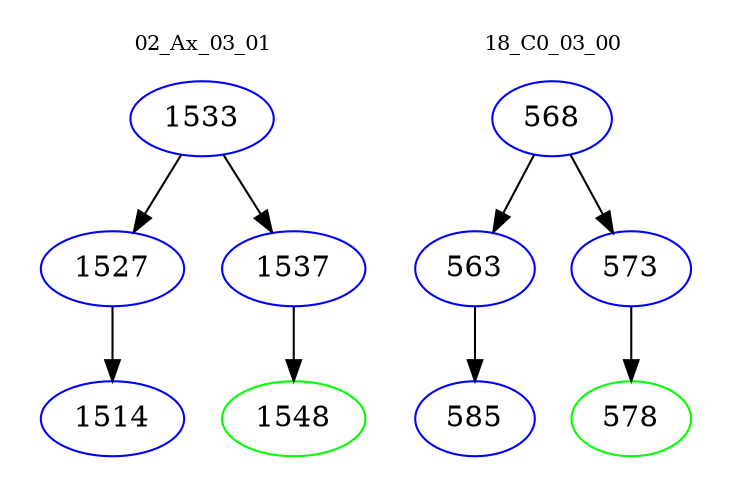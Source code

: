 digraph{
subgraph cluster_0 {
color = white
label = "02_Ax_03_01";
fontsize=10;
T0_1533 [label="1533", color="blue"]
T0_1533 -> T0_1527 [color="black"]
T0_1527 [label="1527", color="blue"]
T0_1527 -> T0_1514 [color="black"]
T0_1514 [label="1514", color="blue"]
T0_1533 -> T0_1537 [color="black"]
T0_1537 [label="1537", color="blue"]
T0_1537 -> T0_1548 [color="black"]
T0_1548 [label="1548", color="green"]
}
subgraph cluster_1 {
color = white
label = "18_C0_03_00";
fontsize=10;
T1_568 [label="568", color="blue"]
T1_568 -> T1_563 [color="black"]
T1_563 [label="563", color="blue"]
T1_563 -> T1_585 [color="black"]
T1_585 [label="585", color="blue"]
T1_568 -> T1_573 [color="black"]
T1_573 [label="573", color="blue"]
T1_573 -> T1_578 [color="black"]
T1_578 [label="578", color="green"]
}
}
